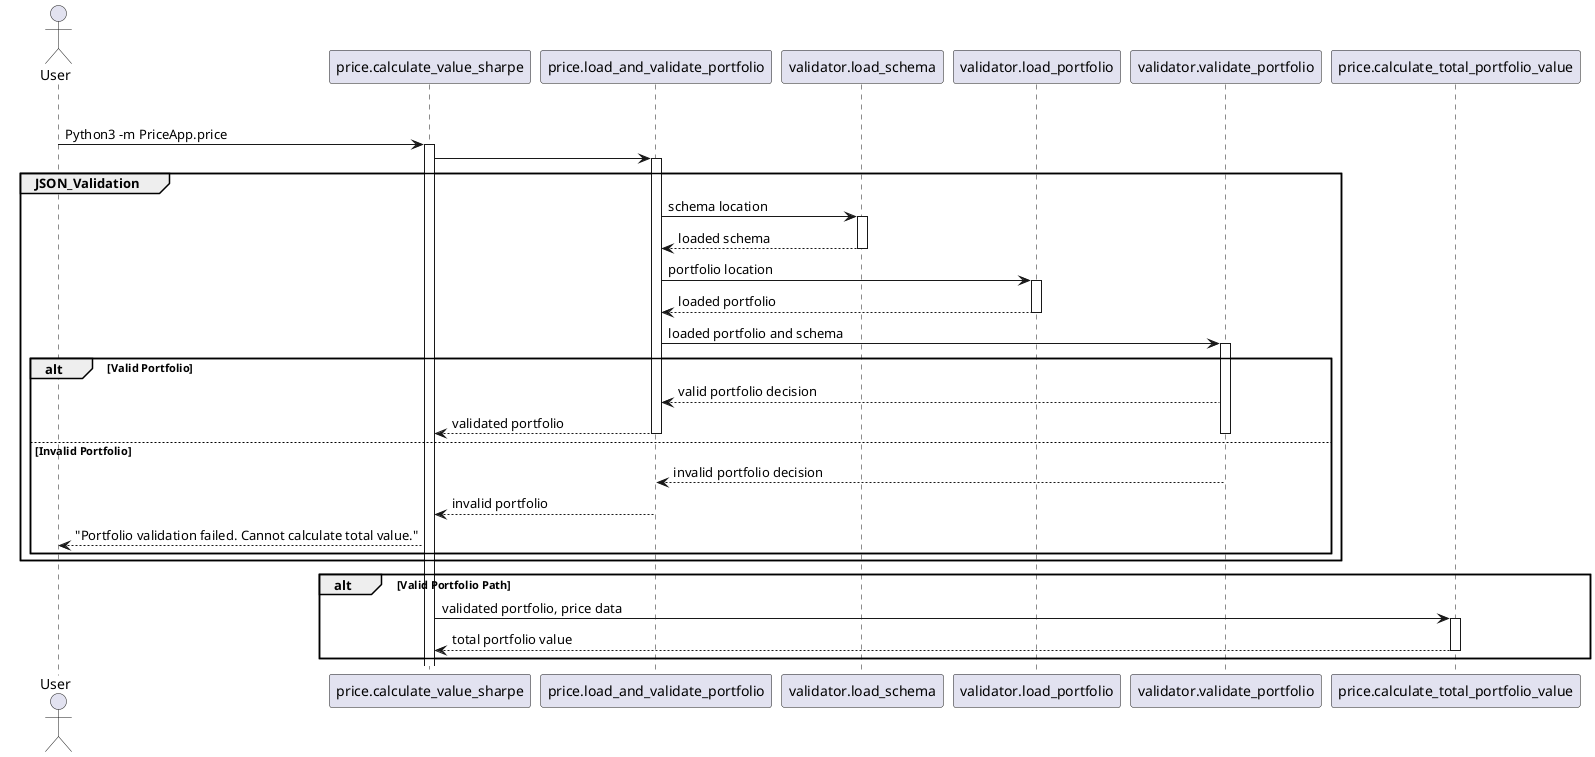 @startuml

actor User
group PriceApp
    User -> price.calculate_value_sharpe : Python3 -m PriceApp.price
    activate price.calculate_value_sharpe
    price.calculate_value_sharpe -> price.load_and_validate_portfolio
    activate price.load_and_validate_portfolio
    group JSON_Validation
        price.load_and_validate_portfolio -> validator.load_schema : schema location
        activate validator.load_schema
        price.load_and_validate_portfolio <-- validator.load_schema : loaded schema
        deactivate validator.load_schema
        price.load_and_validate_portfolio -> validator.load_portfolio : portfolio location
        activate validator.load_portfolio
        price.load_and_validate_portfolio <-- validator.load_portfolio : loaded portfolio
        deactivate validator.load_portfolio
        price.load_and_validate_portfolio -> validator.validate_portfolio : loaded portfolio and schema
        activate validator.validate_portfolio

        alt Valid Portfolio
            price.load_and_validate_portfolio <-- validator.validate_portfolio : valid portfolio decision
            price.calculate_value_sharpe <-- price.load_and_validate_portfolio : validated portfolio
            deactivate validator.validate_portfolio
            deactivate price.load_and_validate_portfolio
        else Invalid Portfolio
            price.load_and_validate_portfolio <-- validator.validate_portfolio : invalid portfolio decision
            price.load_and_validate_portfolio --> price.calculate_value_sharpe : invalid portfolio
            price.calculate_value_sharpe --> User : "Portfolio validation failed. Cannot calculate total value."
            deactivate validator.validate_portfolio
            deactivate price.load_and_validate_portfolio
        end
    end

    alt Valid Portfolio Path
        price.calculate_value_sharpe -> price.calculate_total_portfolio_value : validated portfolio, price data
        activate price.calculate_total_portfolio_value
        price.calculate_value_sharpe <-- price.calculate_total_portfolio_value : total portfolio value
        deactivate price.calculate_total_portfolio_value
    end

@enduml

